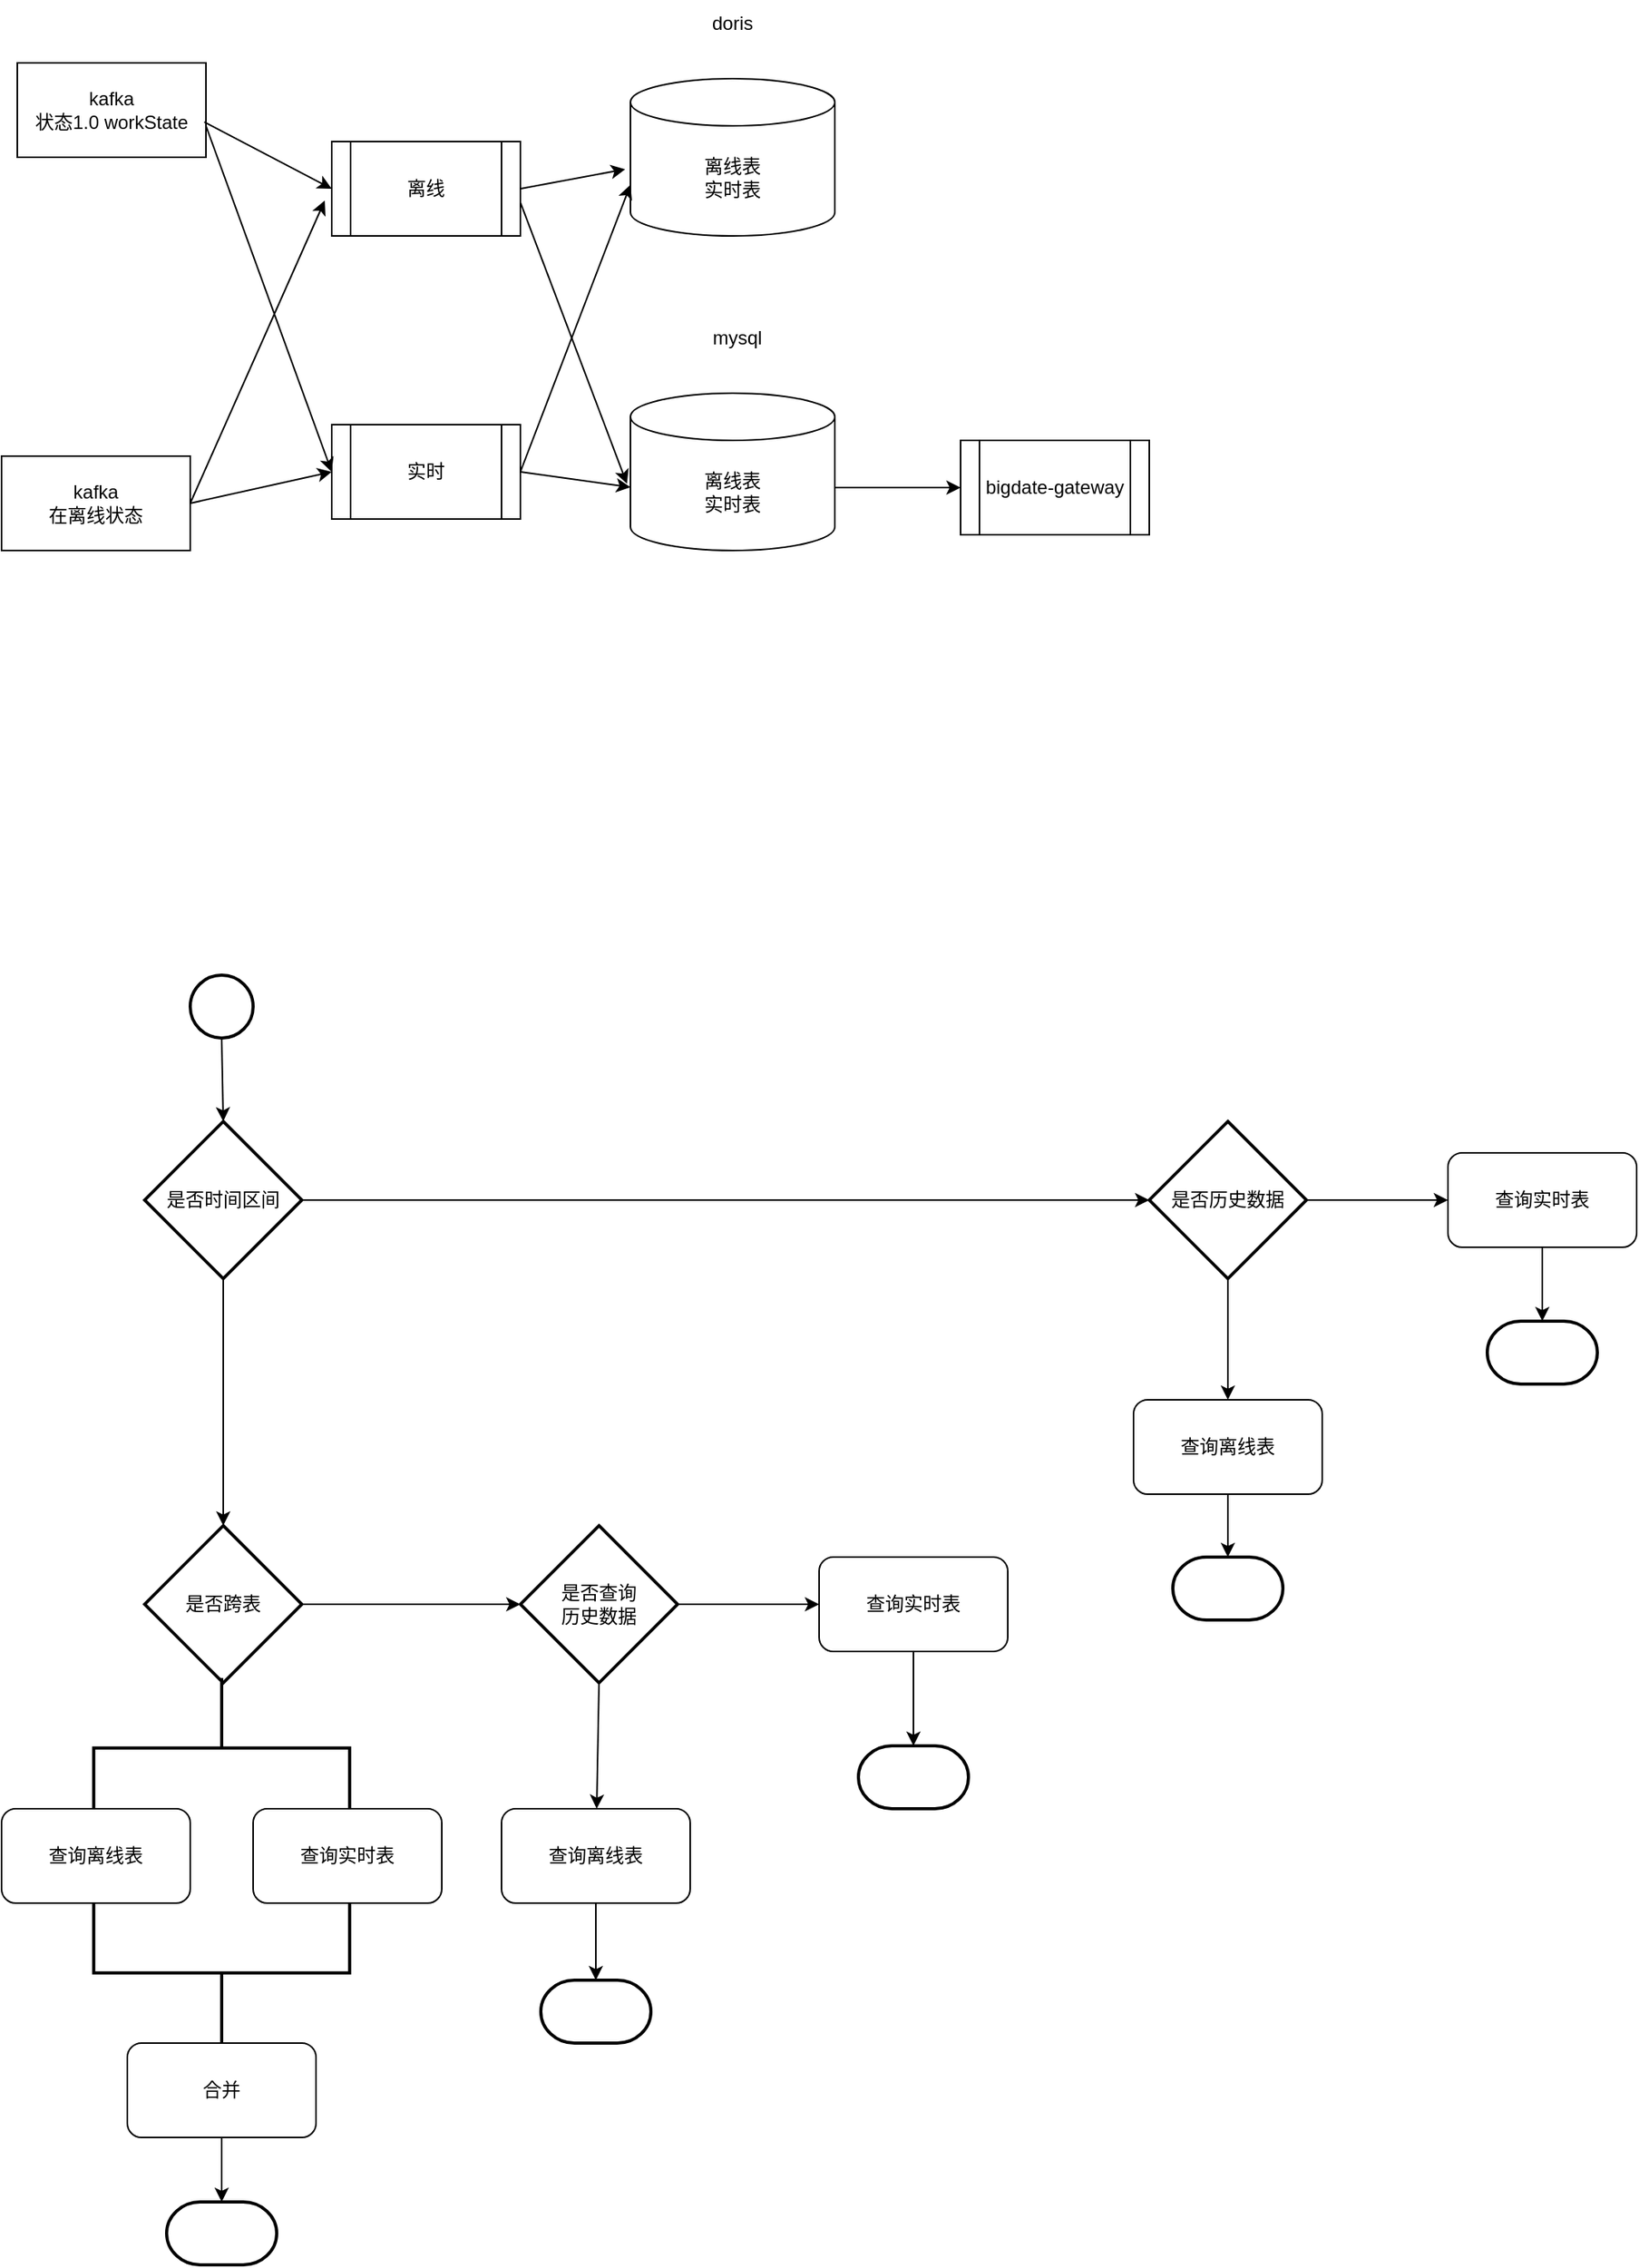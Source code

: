 <mxfile version="21.6.2" type="github">
  <diagram name="第 1 页" id="-lybGAEBKCiU5WJKgEIq">
    <mxGraphModel dx="2343" dy="893" grid="1" gridSize="10" guides="1" tooltips="1" connect="1" arrows="1" fold="1" page="1" pageScale="1" pageWidth="3300" pageHeight="4681" math="0" shadow="0">
      <root>
        <mxCell id="0" />
        <mxCell id="1" parent="0" />
        <mxCell id="W3CRCIAu7P1YZQJP_AFo-12" value="kafka&lt;br&gt;状态1.0 workState" style="rounded=0;whiteSpace=wrap;html=1;" parent="1" vertex="1">
          <mxGeometry x="30" y="90" width="120" height="60" as="geometry" />
        </mxCell>
        <mxCell id="W3CRCIAu7P1YZQJP_AFo-13" value="kafka&lt;br&gt;在离线状态" style="rounded=0;whiteSpace=wrap;html=1;" parent="1" vertex="1">
          <mxGeometry x="20" y="340" width="120" height="60" as="geometry" />
        </mxCell>
        <mxCell id="W3CRCIAu7P1YZQJP_AFo-15" value="离线" style="shape=process;whiteSpace=wrap;html=1;backgroundOutline=1;" parent="1" vertex="1">
          <mxGeometry x="230" y="140" width="120" height="60" as="geometry" />
        </mxCell>
        <mxCell id="W3CRCIAu7P1YZQJP_AFo-16" value="实时" style="shape=process;whiteSpace=wrap;html=1;backgroundOutline=1;" parent="1" vertex="1">
          <mxGeometry x="230" y="320" width="120" height="60" as="geometry" />
        </mxCell>
        <mxCell id="W3CRCIAu7P1YZQJP_AFo-17" value="离线表&lt;br&gt;实时表" style="shape=cylinder3;whiteSpace=wrap;html=1;boundedLbl=1;backgroundOutline=1;size=15;" parent="1" vertex="1">
          <mxGeometry x="420" y="100" width="130" height="100" as="geometry" />
        </mxCell>
        <mxCell id="W3CRCIAu7P1YZQJP_AFo-18" value="doris" style="text;html=1;strokeColor=none;fillColor=none;align=center;verticalAlign=middle;whiteSpace=wrap;rounded=0;" parent="1" vertex="1">
          <mxGeometry x="455" y="50" width="60" height="30" as="geometry" />
        </mxCell>
        <mxCell id="W3CRCIAu7P1YZQJP_AFo-19" value="离线表&lt;br&gt;实时表" style="shape=cylinder3;whiteSpace=wrap;html=1;boundedLbl=1;backgroundOutline=1;size=15;" parent="1" vertex="1">
          <mxGeometry x="420" y="300" width="130" height="100" as="geometry" />
        </mxCell>
        <mxCell id="W3CRCIAu7P1YZQJP_AFo-20" value="mysql" style="text;html=1;strokeColor=none;fillColor=none;align=center;verticalAlign=middle;whiteSpace=wrap;rounded=0;" parent="1" vertex="1">
          <mxGeometry x="458" y="250" width="60" height="30" as="geometry" />
        </mxCell>
        <mxCell id="W3CRCIAu7P1YZQJP_AFo-21" value="" style="endArrow=classic;html=1;rounded=0;exitX=0.991;exitY=0.626;exitDx=0;exitDy=0;exitPerimeter=0;entryX=0;entryY=0.5;entryDx=0;entryDy=0;" parent="1" source="W3CRCIAu7P1YZQJP_AFo-12" target="W3CRCIAu7P1YZQJP_AFo-15" edge="1">
          <mxGeometry width="50" height="50" relative="1" as="geometry">
            <mxPoint x="400" y="320" as="sourcePoint" />
            <mxPoint x="450" y="270" as="targetPoint" />
          </mxGeometry>
        </mxCell>
        <mxCell id="W3CRCIAu7P1YZQJP_AFo-22" value="" style="endArrow=classic;html=1;rounded=0;exitX=1;exitY=0.5;exitDx=0;exitDy=0;entryX=0;entryY=0.5;entryDx=0;entryDy=0;" parent="1" target="W3CRCIAu7P1YZQJP_AFo-16" edge="1">
          <mxGeometry width="50" height="50" relative="1" as="geometry">
            <mxPoint x="150" y="130" as="sourcePoint" />
            <mxPoint x="210" y="300" as="targetPoint" />
          </mxGeometry>
        </mxCell>
        <mxCell id="W3CRCIAu7P1YZQJP_AFo-23" value="" style="endArrow=classic;html=1;rounded=0;exitX=1;exitY=0.5;exitDx=0;exitDy=0;entryX=-0.037;entryY=0.626;entryDx=0;entryDy=0;entryPerimeter=0;" parent="1" source="W3CRCIAu7P1YZQJP_AFo-13" target="W3CRCIAu7P1YZQJP_AFo-15" edge="1">
          <mxGeometry width="50" height="50" relative="1" as="geometry">
            <mxPoint x="400" y="320" as="sourcePoint" />
            <mxPoint x="450" y="270" as="targetPoint" />
          </mxGeometry>
        </mxCell>
        <mxCell id="W3CRCIAu7P1YZQJP_AFo-25" value="" style="endArrow=classic;html=1;rounded=0;exitX=1;exitY=0.5;exitDx=0;exitDy=0;entryX=0;entryY=0.5;entryDx=0;entryDy=0;" parent="1" source="W3CRCIAu7P1YZQJP_AFo-13" target="W3CRCIAu7P1YZQJP_AFo-16" edge="1">
          <mxGeometry width="50" height="50" relative="1" as="geometry">
            <mxPoint x="150" y="380" as="sourcePoint" />
            <mxPoint x="236" y="188" as="targetPoint" />
          </mxGeometry>
        </mxCell>
        <mxCell id="W3CRCIAu7P1YZQJP_AFo-26" value="" style="endArrow=classic;html=1;rounded=0;exitX=1;exitY=0.5;exitDx=0;exitDy=0;entryX=-0.026;entryY=0.576;entryDx=0;entryDy=0;entryPerimeter=0;" parent="1" source="W3CRCIAu7P1YZQJP_AFo-15" target="W3CRCIAu7P1YZQJP_AFo-17" edge="1">
          <mxGeometry width="50" height="50" relative="1" as="geometry">
            <mxPoint x="640" y="240" as="sourcePoint" />
            <mxPoint x="690" y="190" as="targetPoint" />
          </mxGeometry>
        </mxCell>
        <mxCell id="W3CRCIAu7P1YZQJP_AFo-27" value="" style="endArrow=classic;html=1;rounded=0;exitX=1;exitY=0.5;exitDx=0;exitDy=0;entryX=0;entryY=0;entryDx=0;entryDy=67.5;entryPerimeter=0;" parent="1" source="W3CRCIAu7P1YZQJP_AFo-16" target="W3CRCIAu7P1YZQJP_AFo-17" edge="1">
          <mxGeometry width="50" height="50" relative="1" as="geometry">
            <mxPoint x="400" y="320" as="sourcePoint" />
            <mxPoint x="450" y="270" as="targetPoint" />
          </mxGeometry>
        </mxCell>
        <mxCell id="W3CRCIAu7P1YZQJP_AFo-28" value="" style="endArrow=classic;html=1;rounded=0;exitX=1;exitY=0.644;exitDx=0;exitDy=0;exitPerimeter=0;entryX=-0.017;entryY=0.576;entryDx=0;entryDy=0;entryPerimeter=0;" parent="1" source="W3CRCIAu7P1YZQJP_AFo-15" target="W3CRCIAu7P1YZQJP_AFo-19" edge="1">
          <mxGeometry width="50" height="50" relative="1" as="geometry">
            <mxPoint x="400" y="320" as="sourcePoint" />
            <mxPoint x="450" y="270" as="targetPoint" />
          </mxGeometry>
        </mxCell>
        <mxCell id="W3CRCIAu7P1YZQJP_AFo-29" value="" style="endArrow=classic;html=1;rounded=0;entryX=0;entryY=0.598;entryDx=0;entryDy=0;entryPerimeter=0;" parent="1" target="W3CRCIAu7P1YZQJP_AFo-19" edge="1">
          <mxGeometry width="50" height="50" relative="1" as="geometry">
            <mxPoint x="350" y="350" as="sourcePoint" />
            <mxPoint x="450" y="270" as="targetPoint" />
          </mxGeometry>
        </mxCell>
        <mxCell id="W3CRCIAu7P1YZQJP_AFo-30" value="bigdate-gateway" style="shape=process;whiteSpace=wrap;html=1;backgroundOutline=1;" parent="1" vertex="1">
          <mxGeometry x="630" y="330" width="120" height="60" as="geometry" />
        </mxCell>
        <mxCell id="W3CRCIAu7P1YZQJP_AFo-31" value="" style="endArrow=classic;html=1;rounded=0;entryX=0;entryY=0.5;entryDx=0;entryDy=0;" parent="1" target="W3CRCIAu7P1YZQJP_AFo-30" edge="1">
          <mxGeometry width="50" height="50" relative="1" as="geometry">
            <mxPoint x="550" y="360" as="sourcePoint" />
            <mxPoint x="600" y="310" as="targetPoint" />
          </mxGeometry>
        </mxCell>
        <mxCell id="tjqsf13r1CdhTMH-Xnb_-3" value="是否时间区间" style="strokeWidth=2;html=1;shape=mxgraph.flowchart.decision;whiteSpace=wrap;" vertex="1" parent="1">
          <mxGeometry x="111" y="763" width="100" height="100" as="geometry" />
        </mxCell>
        <mxCell id="tjqsf13r1CdhTMH-Xnb_-4" value="" style="strokeWidth=2;html=1;shape=mxgraph.flowchart.start_2;whiteSpace=wrap;" vertex="1" parent="1">
          <mxGeometry x="140" y="670" width="40" height="40" as="geometry" />
        </mxCell>
        <mxCell id="tjqsf13r1CdhTMH-Xnb_-5" value="" style="endArrow=classic;html=1;rounded=0;exitX=0.5;exitY=1;exitDx=0;exitDy=0;exitPerimeter=0;entryX=0.5;entryY=0;entryDx=0;entryDy=0;entryPerimeter=0;" edge="1" parent="1" source="tjqsf13r1CdhTMH-Xnb_-4" target="tjqsf13r1CdhTMH-Xnb_-3">
          <mxGeometry width="50" height="50" relative="1" as="geometry">
            <mxPoint x="320" y="740" as="sourcePoint" />
            <mxPoint x="370" y="690" as="targetPoint" />
          </mxGeometry>
        </mxCell>
        <mxCell id="tjqsf13r1CdhTMH-Xnb_-6" value="是否历史数据" style="strokeWidth=2;html=1;shape=mxgraph.flowchart.decision;whiteSpace=wrap;" vertex="1" parent="1">
          <mxGeometry x="750" y="763" width="100" height="100" as="geometry" />
        </mxCell>
        <mxCell id="tjqsf13r1CdhTMH-Xnb_-7" value="" style="endArrow=classic;html=1;rounded=0;exitX=1;exitY=0.5;exitDx=0;exitDy=0;exitPerimeter=0;entryX=0;entryY=0.5;entryDx=0;entryDy=0;entryPerimeter=0;" edge="1" parent="1" source="tjqsf13r1CdhTMH-Xnb_-3" target="tjqsf13r1CdhTMH-Xnb_-6">
          <mxGeometry width="50" height="50" relative="1" as="geometry">
            <mxPoint x="240" y="790" as="sourcePoint" />
            <mxPoint x="290" y="740" as="targetPoint" />
          </mxGeometry>
        </mxCell>
        <mxCell id="tjqsf13r1CdhTMH-Xnb_-9" value="查询离线表" style="rounded=1;whiteSpace=wrap;html=1;" vertex="1" parent="1">
          <mxGeometry x="740" y="940" width="120" height="60" as="geometry" />
        </mxCell>
        <mxCell id="tjqsf13r1CdhTMH-Xnb_-10" value="" style="endArrow=classic;html=1;rounded=0;exitX=0.5;exitY=1;exitDx=0;exitDy=0;exitPerimeter=0;" edge="1" parent="1" source="tjqsf13r1CdhTMH-Xnb_-6" target="tjqsf13r1CdhTMH-Xnb_-9">
          <mxGeometry width="50" height="50" relative="1" as="geometry">
            <mxPoint x="690" y="860" as="sourcePoint" />
            <mxPoint x="740" y="810" as="targetPoint" />
          </mxGeometry>
        </mxCell>
        <mxCell id="tjqsf13r1CdhTMH-Xnb_-11" value="查询实时表" style="rounded=1;whiteSpace=wrap;html=1;" vertex="1" parent="1">
          <mxGeometry x="940" y="783" width="120" height="60" as="geometry" />
        </mxCell>
        <mxCell id="tjqsf13r1CdhTMH-Xnb_-12" value="" style="endArrow=classic;html=1;rounded=0;exitX=1;exitY=0.5;exitDx=0;exitDy=0;exitPerimeter=0;entryX=0;entryY=0.5;entryDx=0;entryDy=0;" edge="1" parent="1" source="tjqsf13r1CdhTMH-Xnb_-6" target="tjqsf13r1CdhTMH-Xnb_-11">
          <mxGeometry width="50" height="50" relative="1" as="geometry">
            <mxPoint x="630" y="790" as="sourcePoint" />
            <mxPoint x="680" y="740" as="targetPoint" />
          </mxGeometry>
        </mxCell>
        <mxCell id="tjqsf13r1CdhTMH-Xnb_-13" value="是否跨表" style="strokeWidth=2;html=1;shape=mxgraph.flowchart.decision;whiteSpace=wrap;" vertex="1" parent="1">
          <mxGeometry x="111" y="1020" width="100" height="100" as="geometry" />
        </mxCell>
        <mxCell id="tjqsf13r1CdhTMH-Xnb_-14" value="" style="endArrow=classic;html=1;rounded=0;exitX=0.5;exitY=1;exitDx=0;exitDy=0;exitPerimeter=0;" edge="1" parent="1" source="tjqsf13r1CdhTMH-Xnb_-3" target="tjqsf13r1CdhTMH-Xnb_-13">
          <mxGeometry width="50" height="50" relative="1" as="geometry">
            <mxPoint x="100" y="990" as="sourcePoint" />
            <mxPoint x="150" y="940" as="targetPoint" />
          </mxGeometry>
        </mxCell>
        <mxCell id="tjqsf13r1CdhTMH-Xnb_-15" value="是否查询&lt;br&gt;历史数据" style="strokeWidth=2;html=1;shape=mxgraph.flowchart.decision;whiteSpace=wrap;" vertex="1" parent="1">
          <mxGeometry x="350" y="1020" width="100" height="100" as="geometry" />
        </mxCell>
        <mxCell id="tjqsf13r1CdhTMH-Xnb_-16" value="" style="endArrow=classic;html=1;rounded=0;exitX=1;exitY=0.5;exitDx=0;exitDy=0;exitPerimeter=0;entryX=0;entryY=0.5;entryDx=0;entryDy=0;entryPerimeter=0;" edge="1" parent="1" source="tjqsf13r1CdhTMH-Xnb_-13" target="tjqsf13r1CdhTMH-Xnb_-15">
          <mxGeometry width="50" height="50" relative="1" as="geometry">
            <mxPoint x="210" y="1220" as="sourcePoint" />
            <mxPoint x="260" y="1170" as="targetPoint" />
          </mxGeometry>
        </mxCell>
        <mxCell id="tjqsf13r1CdhTMH-Xnb_-17" value="" style="strokeWidth=2;html=1;shape=mxgraph.flowchart.annotation_2;align=left;labelPosition=right;pointerEvents=1;rotation=90;" vertex="1" parent="1">
          <mxGeometry x="115.5" y="1080" width="89" height="162.75" as="geometry" />
        </mxCell>
        <mxCell id="tjqsf13r1CdhTMH-Xnb_-18" value="" style="strokeWidth=2;html=1;shape=mxgraph.flowchart.terminator;whiteSpace=wrap;" vertex="1" parent="1">
          <mxGeometry x="765" y="1040" width="70" height="40" as="geometry" />
        </mxCell>
        <mxCell id="tjqsf13r1CdhTMH-Xnb_-19" value="" style="endArrow=classic;html=1;rounded=0;exitX=0.5;exitY=1;exitDx=0;exitDy=0;" edge="1" parent="1" source="tjqsf13r1CdhTMH-Xnb_-9" target="tjqsf13r1CdhTMH-Xnb_-18">
          <mxGeometry width="50" height="50" relative="1" as="geometry">
            <mxPoint x="840" y="1180" as="sourcePoint" />
            <mxPoint x="890" y="1130" as="targetPoint" />
          </mxGeometry>
        </mxCell>
        <mxCell id="tjqsf13r1CdhTMH-Xnb_-20" value="" style="strokeWidth=2;html=1;shape=mxgraph.flowchart.terminator;whiteSpace=wrap;" vertex="1" parent="1">
          <mxGeometry x="965" y="890" width="70" height="40" as="geometry" />
        </mxCell>
        <mxCell id="tjqsf13r1CdhTMH-Xnb_-21" value="" style="endArrow=classic;html=1;rounded=0;exitX=0.5;exitY=1;exitDx=0;exitDy=0;entryX=0.5;entryY=0;entryDx=0;entryDy=0;entryPerimeter=0;" edge="1" parent="1" source="tjqsf13r1CdhTMH-Xnb_-11" target="tjqsf13r1CdhTMH-Xnb_-20">
          <mxGeometry width="50" height="50" relative="1" as="geometry">
            <mxPoint x="810" y="1010" as="sourcePoint" />
            <mxPoint x="810" y="1050" as="targetPoint" />
          </mxGeometry>
        </mxCell>
        <mxCell id="tjqsf13r1CdhTMH-Xnb_-22" value="查询实时表" style="rounded=1;whiteSpace=wrap;html=1;" vertex="1" parent="1">
          <mxGeometry x="180" y="1200" width="120" height="60" as="geometry" />
        </mxCell>
        <mxCell id="tjqsf13r1CdhTMH-Xnb_-24" value="查询离线表" style="rounded=1;whiteSpace=wrap;html=1;" vertex="1" parent="1">
          <mxGeometry x="20" y="1200" width="120" height="60" as="geometry" />
        </mxCell>
        <mxCell id="tjqsf13r1CdhTMH-Xnb_-25" value="" style="strokeWidth=2;html=1;shape=mxgraph.flowchart.annotation_2;align=left;labelPosition=right;pointerEvents=1;rotation=-90;" vertex="1" parent="1">
          <mxGeometry x="115.5" y="1223" width="89" height="162.75" as="geometry" />
        </mxCell>
        <mxCell id="tjqsf13r1CdhTMH-Xnb_-26" value="合并" style="rounded=1;whiteSpace=wrap;html=1;" vertex="1" parent="1">
          <mxGeometry x="100" y="1349" width="120" height="60" as="geometry" />
        </mxCell>
        <mxCell id="tjqsf13r1CdhTMH-Xnb_-27" value="" style="strokeWidth=2;html=1;shape=mxgraph.flowchart.terminator;whiteSpace=wrap;" vertex="1" parent="1">
          <mxGeometry x="125" y="1450" width="70" height="40" as="geometry" />
        </mxCell>
        <mxCell id="tjqsf13r1CdhTMH-Xnb_-28" value="" style="endArrow=classic;html=1;rounded=0;exitX=0.5;exitY=1;exitDx=0;exitDy=0;entryX=0.5;entryY=0;entryDx=0;entryDy=0;entryPerimeter=0;" edge="1" parent="1" source="tjqsf13r1CdhTMH-Xnb_-26" target="tjqsf13r1CdhTMH-Xnb_-27">
          <mxGeometry width="50" height="50" relative="1" as="geometry">
            <mxPoint x="70" y="1580" as="sourcePoint" />
            <mxPoint x="120" y="1530" as="targetPoint" />
          </mxGeometry>
        </mxCell>
        <mxCell id="tjqsf13r1CdhTMH-Xnb_-29" value="查询离线表" style="rounded=1;whiteSpace=wrap;html=1;" vertex="1" parent="1">
          <mxGeometry x="338" y="1200" width="120" height="60" as="geometry" />
        </mxCell>
        <mxCell id="tjqsf13r1CdhTMH-Xnb_-30" value="" style="endArrow=classic;html=1;rounded=0;exitX=0.5;exitY=1;exitDx=0;exitDy=0;exitPerimeter=0;" edge="1" parent="1" source="tjqsf13r1CdhTMH-Xnb_-15" target="tjqsf13r1CdhTMH-Xnb_-29">
          <mxGeometry width="50" height="50" relative="1" as="geometry">
            <mxPoint x="480" y="1200" as="sourcePoint" />
            <mxPoint x="530" y="1150" as="targetPoint" />
          </mxGeometry>
        </mxCell>
        <mxCell id="tjqsf13r1CdhTMH-Xnb_-31" value="" style="endArrow=classic;html=1;rounded=0;exitX=0.5;exitY=1;exitDx=0;exitDy=0;" edge="1" parent="1" source="tjqsf13r1CdhTMH-Xnb_-29" target="tjqsf13r1CdhTMH-Xnb_-32">
          <mxGeometry width="50" height="50" relative="1" as="geometry">
            <mxPoint x="580" y="1210" as="sourcePoint" />
            <mxPoint x="630" y="1160" as="targetPoint" />
          </mxGeometry>
        </mxCell>
        <mxCell id="tjqsf13r1CdhTMH-Xnb_-32" value="" style="strokeWidth=2;html=1;shape=mxgraph.flowchart.terminator;whiteSpace=wrap;" vertex="1" parent="1">
          <mxGeometry x="363" y="1309" width="70" height="40" as="geometry" />
        </mxCell>
        <mxCell id="tjqsf13r1CdhTMH-Xnb_-33" value="查询实时表" style="rounded=1;whiteSpace=wrap;html=1;" vertex="1" parent="1">
          <mxGeometry x="540" y="1040" width="120" height="60" as="geometry" />
        </mxCell>
        <mxCell id="tjqsf13r1CdhTMH-Xnb_-34" value="" style="endArrow=classic;html=1;rounded=0;exitX=1;exitY=0.5;exitDx=0;exitDy=0;exitPerimeter=0;entryX=0;entryY=0.5;entryDx=0;entryDy=0;" edge="1" parent="1" source="tjqsf13r1CdhTMH-Xnb_-15" target="tjqsf13r1CdhTMH-Xnb_-33">
          <mxGeometry width="50" height="50" relative="1" as="geometry">
            <mxPoint x="510" y="1150" as="sourcePoint" />
            <mxPoint x="560" y="1100" as="targetPoint" />
          </mxGeometry>
        </mxCell>
        <mxCell id="tjqsf13r1CdhTMH-Xnb_-35" value="" style="strokeWidth=2;html=1;shape=mxgraph.flowchart.terminator;whiteSpace=wrap;" vertex="1" parent="1">
          <mxGeometry x="565" y="1160" width="70" height="40" as="geometry" />
        </mxCell>
        <mxCell id="tjqsf13r1CdhTMH-Xnb_-36" value="" style="endArrow=classic;html=1;rounded=0;exitX=0.5;exitY=1;exitDx=0;exitDy=0;entryX=0.5;entryY=0;entryDx=0;entryDy=0;entryPerimeter=0;" edge="1" parent="1" source="tjqsf13r1CdhTMH-Xnb_-33" target="tjqsf13r1CdhTMH-Xnb_-35">
          <mxGeometry width="50" height="50" relative="1" as="geometry">
            <mxPoint x="510" y="1190" as="sourcePoint" />
            <mxPoint x="560" y="1140" as="targetPoint" />
          </mxGeometry>
        </mxCell>
      </root>
    </mxGraphModel>
  </diagram>
</mxfile>
